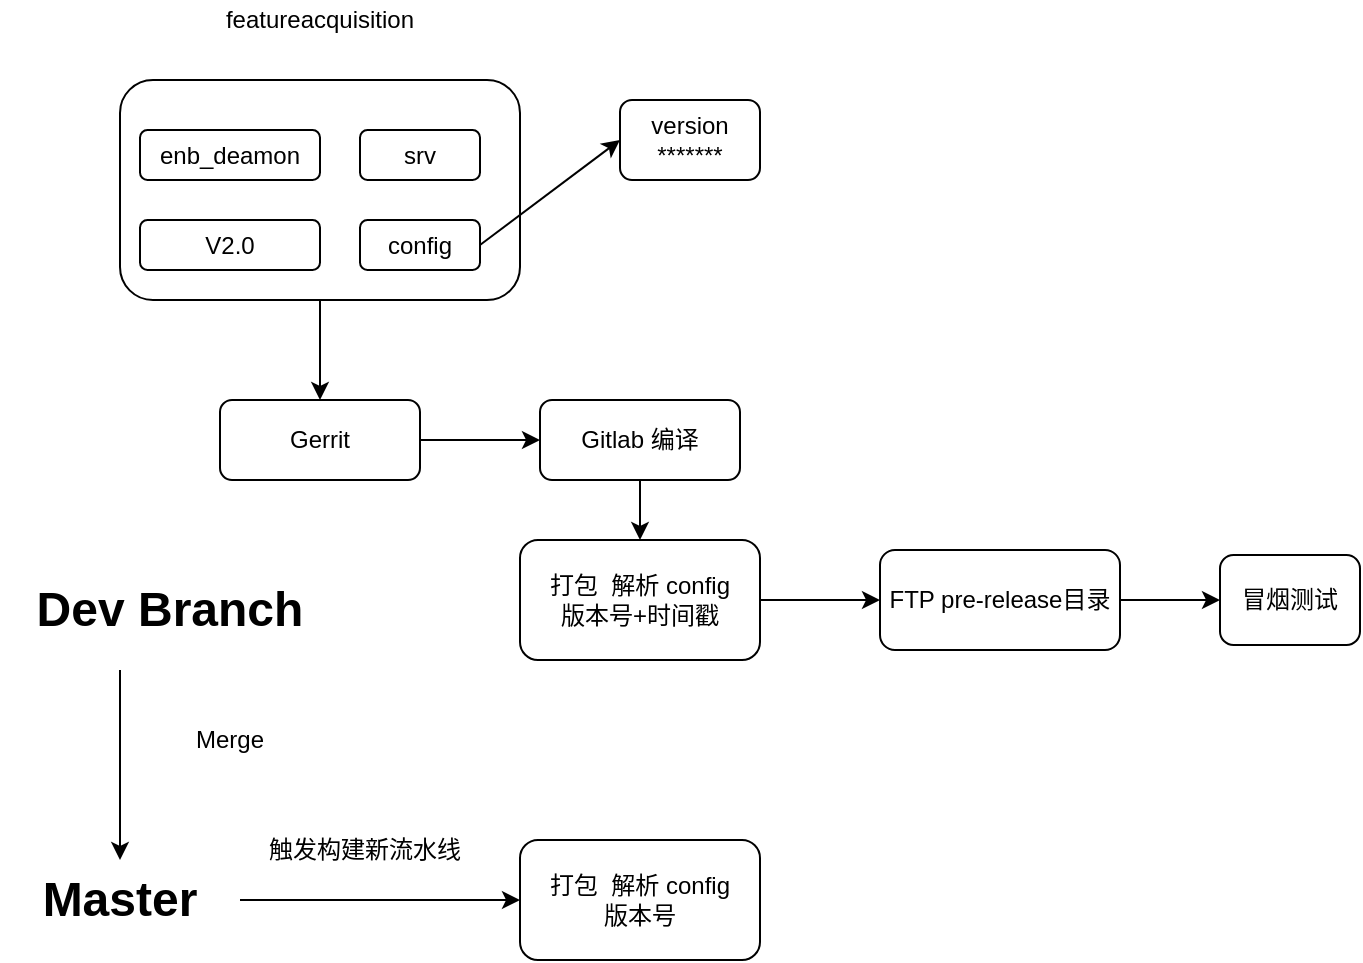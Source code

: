<mxfile version="12.8.1" type="github">
  <diagram id="TZZNn2LzloCsjPWsIjHj" name="Page-1">
    <mxGraphModel dx="1360" dy="753" grid="1" gridSize="10" guides="1" tooltips="1" connect="1" arrows="1" fold="1" page="1" pageScale="1" pageWidth="827" pageHeight="1169" math="0" shadow="0">
      <root>
        <mxCell id="0" />
        <mxCell id="1" parent="0" />
        <mxCell id="rFcel849J3XV2kOf4Nsj-1" value="" style="rounded=1;whiteSpace=wrap;html=1;horizontal=1;" vertex="1" parent="1">
          <mxGeometry x="70" y="90" width="200" height="110" as="geometry" />
        </mxCell>
        <mxCell id="rFcel849J3XV2kOf4Nsj-2" value="featureacquisition" style="text;html=1;strokeColor=none;fillColor=none;align=center;verticalAlign=middle;whiteSpace=wrap;rounded=0;" vertex="1" parent="1">
          <mxGeometry x="80" y="50" width="180" height="20" as="geometry" />
        </mxCell>
        <mxCell id="rFcel849J3XV2kOf4Nsj-3" value="enb_deamon" style="rounded=1;whiteSpace=wrap;html=1;" vertex="1" parent="1">
          <mxGeometry x="80" y="115" width="90" height="25" as="geometry" />
        </mxCell>
        <mxCell id="rFcel849J3XV2kOf4Nsj-4" value="srv" style="rounded=1;whiteSpace=wrap;html=1;" vertex="1" parent="1">
          <mxGeometry x="190" y="115" width="60" height="25" as="geometry" />
        </mxCell>
        <mxCell id="rFcel849J3XV2kOf4Nsj-5" value="V2.0" style="rounded=1;whiteSpace=wrap;html=1;" vertex="1" parent="1">
          <mxGeometry x="80" y="160" width="90" height="25" as="geometry" />
        </mxCell>
        <mxCell id="rFcel849J3XV2kOf4Nsj-6" value="config" style="rounded=1;whiteSpace=wrap;html=1;" vertex="1" parent="1">
          <mxGeometry x="190" y="160" width="60" height="25" as="geometry" />
        </mxCell>
        <mxCell id="rFcel849J3XV2kOf4Nsj-7" value="version&lt;br&gt;*******" style="rounded=1;whiteSpace=wrap;html=1;" vertex="1" parent="1">
          <mxGeometry x="320" y="100" width="70" height="40" as="geometry" />
        </mxCell>
        <mxCell id="rFcel849J3XV2kOf4Nsj-8" value="" style="endArrow=classic;html=1;exitX=1;exitY=0.5;exitDx=0;exitDy=0;entryX=0;entryY=0.5;entryDx=0;entryDy=0;" edge="1" parent="1" source="rFcel849J3XV2kOf4Nsj-6" target="rFcel849J3XV2kOf4Nsj-7">
          <mxGeometry width="50" height="50" relative="1" as="geometry">
            <mxPoint x="280" y="230" as="sourcePoint" />
            <mxPoint x="330" y="180" as="targetPoint" />
          </mxGeometry>
        </mxCell>
        <mxCell id="rFcel849J3XV2kOf4Nsj-9" value="Gerrit" style="rounded=1;whiteSpace=wrap;html=1;" vertex="1" parent="1">
          <mxGeometry x="120" y="250" width="100" height="40" as="geometry" />
        </mxCell>
        <mxCell id="rFcel849J3XV2kOf4Nsj-10" value="" style="endArrow=classic;html=1;entryX=0.5;entryY=0;entryDx=0;entryDy=0;exitX=0.5;exitY=1;exitDx=0;exitDy=0;" edge="1" parent="1" source="rFcel849J3XV2kOf4Nsj-1" target="rFcel849J3XV2kOf4Nsj-9">
          <mxGeometry width="50" height="50" relative="1" as="geometry">
            <mxPoint x="20" y="260" as="sourcePoint" />
            <mxPoint x="70" y="210" as="targetPoint" />
          </mxGeometry>
        </mxCell>
        <mxCell id="rFcel849J3XV2kOf4Nsj-11" value="Gitlab&amp;nbsp;编译" style="rounded=1;whiteSpace=wrap;html=1;" vertex="1" parent="1">
          <mxGeometry x="280" y="250" width="100" height="40" as="geometry" />
        </mxCell>
        <mxCell id="rFcel849J3XV2kOf4Nsj-12" value="" style="endArrow=classic;html=1;entryX=0;entryY=0.5;entryDx=0;entryDy=0;exitX=1;exitY=0.5;exitDx=0;exitDy=0;" edge="1" parent="1" source="rFcel849J3XV2kOf4Nsj-9" target="rFcel849J3XV2kOf4Nsj-11">
          <mxGeometry width="50" height="50" relative="1" as="geometry">
            <mxPoint x="200" y="380" as="sourcePoint" />
            <mxPoint x="250" y="330" as="targetPoint" />
          </mxGeometry>
        </mxCell>
        <mxCell id="rFcel849J3XV2kOf4Nsj-16" style="edgeStyle=orthogonalEdgeStyle;rounded=0;orthogonalLoop=1;jettySize=auto;html=1;exitX=1;exitY=0.5;exitDx=0;exitDy=0;entryX=0;entryY=0.5;entryDx=0;entryDy=0;" edge="1" parent="1" source="rFcel849J3XV2kOf4Nsj-13" target="rFcel849J3XV2kOf4Nsj-15">
          <mxGeometry relative="1" as="geometry" />
        </mxCell>
        <mxCell id="rFcel849J3XV2kOf4Nsj-13" value="打包&amp;nbsp; 解析 config&lt;br&gt;版本号+时间戳" style="rounded=1;whiteSpace=wrap;html=1;" vertex="1" parent="1">
          <mxGeometry x="270" y="320" width="120" height="60" as="geometry" />
        </mxCell>
        <mxCell id="rFcel849J3XV2kOf4Nsj-14" value="" style="endArrow=classic;html=1;entryX=0.5;entryY=0;entryDx=0;entryDy=0;exitX=0.5;exitY=1;exitDx=0;exitDy=0;" edge="1" parent="1" source="rFcel849J3XV2kOf4Nsj-11" target="rFcel849J3XV2kOf4Nsj-13">
          <mxGeometry width="50" height="50" relative="1" as="geometry">
            <mxPoint x="160" y="380" as="sourcePoint" />
            <mxPoint x="210" y="330" as="targetPoint" />
          </mxGeometry>
        </mxCell>
        <mxCell id="rFcel849J3XV2kOf4Nsj-15" value="FTP pre-release目录" style="rounded=1;whiteSpace=wrap;html=1;" vertex="1" parent="1">
          <mxGeometry x="450" y="325" width="120" height="50" as="geometry" />
        </mxCell>
        <mxCell id="rFcel849J3XV2kOf4Nsj-17" value="冒烟测试" style="rounded=1;whiteSpace=wrap;html=1;" vertex="1" parent="1">
          <mxGeometry x="620" y="327.5" width="70" height="45" as="geometry" />
        </mxCell>
        <mxCell id="rFcel849J3XV2kOf4Nsj-18" value="" style="endArrow=classic;html=1;entryX=0;entryY=0.5;entryDx=0;entryDy=0;exitX=1;exitY=0.5;exitDx=0;exitDy=0;" edge="1" parent="1" source="rFcel849J3XV2kOf4Nsj-15" target="rFcel849J3XV2kOf4Nsj-17">
          <mxGeometry width="50" height="50" relative="1" as="geometry">
            <mxPoint x="570" y="440" as="sourcePoint" />
            <mxPoint x="620" y="390" as="targetPoint" />
          </mxGeometry>
        </mxCell>
        <mxCell id="rFcel849J3XV2kOf4Nsj-19" value="&lt;font style=&quot;font-size: 24px&quot;&gt;&lt;b&gt;Dev Branch&lt;/b&gt;&lt;/font&gt;" style="text;html=1;strokeColor=none;fillColor=none;align=center;verticalAlign=middle;whiteSpace=wrap;rounded=0;" vertex="1" parent="1">
          <mxGeometry x="20" y="330" width="150" height="50" as="geometry" />
        </mxCell>
        <mxCell id="rFcel849J3XV2kOf4Nsj-20" value="&lt;span style=&quot;font-size: 24px&quot;&gt;&lt;b&gt;Master&lt;/b&gt;&lt;/span&gt;" style="text;html=1;strokeColor=none;fillColor=none;align=center;verticalAlign=middle;whiteSpace=wrap;rounded=0;" vertex="1" parent="1">
          <mxGeometry x="10" y="480" width="120" height="40" as="geometry" />
        </mxCell>
        <mxCell id="rFcel849J3XV2kOf4Nsj-21" value="打包&amp;nbsp; 解析 config&lt;br&gt;版本号" style="rounded=1;whiteSpace=wrap;html=1;" vertex="1" parent="1">
          <mxGeometry x="270" y="470" width="120" height="60" as="geometry" />
        </mxCell>
        <mxCell id="rFcel849J3XV2kOf4Nsj-22" value="" style="endArrow=classic;html=1;entryX=0.5;entryY=0;entryDx=0;entryDy=0;" edge="1" parent="1" target="rFcel849J3XV2kOf4Nsj-20">
          <mxGeometry width="50" height="50" relative="1" as="geometry">
            <mxPoint x="70" y="385" as="sourcePoint" />
            <mxPoint x="90" y="390" as="targetPoint" />
          </mxGeometry>
        </mxCell>
        <mxCell id="rFcel849J3XV2kOf4Nsj-23" value="Merge" style="text;html=1;strokeColor=none;fillColor=none;align=center;verticalAlign=middle;whiteSpace=wrap;rounded=0;" vertex="1" parent="1">
          <mxGeometry x="105" y="410" width="40" height="20" as="geometry" />
        </mxCell>
        <mxCell id="rFcel849J3XV2kOf4Nsj-24" value="" style="endArrow=classic;html=1;entryX=0;entryY=0.5;entryDx=0;entryDy=0;exitX=1;exitY=0.5;exitDx=0;exitDy=0;" edge="1" parent="1" source="rFcel849J3XV2kOf4Nsj-20" target="rFcel849J3XV2kOf4Nsj-21">
          <mxGeometry width="50" height="50" relative="1" as="geometry">
            <mxPoint x="180" y="600" as="sourcePoint" />
            <mxPoint x="230" y="550" as="targetPoint" />
          </mxGeometry>
        </mxCell>
        <mxCell id="rFcel849J3XV2kOf4Nsj-25" value="触发构建新流水线" style="text;html=1;strokeColor=none;fillColor=none;align=center;verticalAlign=middle;whiteSpace=wrap;rounded=0;" vertex="1" parent="1">
          <mxGeometry x="135" y="460" width="115" height="30" as="geometry" />
        </mxCell>
      </root>
    </mxGraphModel>
  </diagram>
</mxfile>
